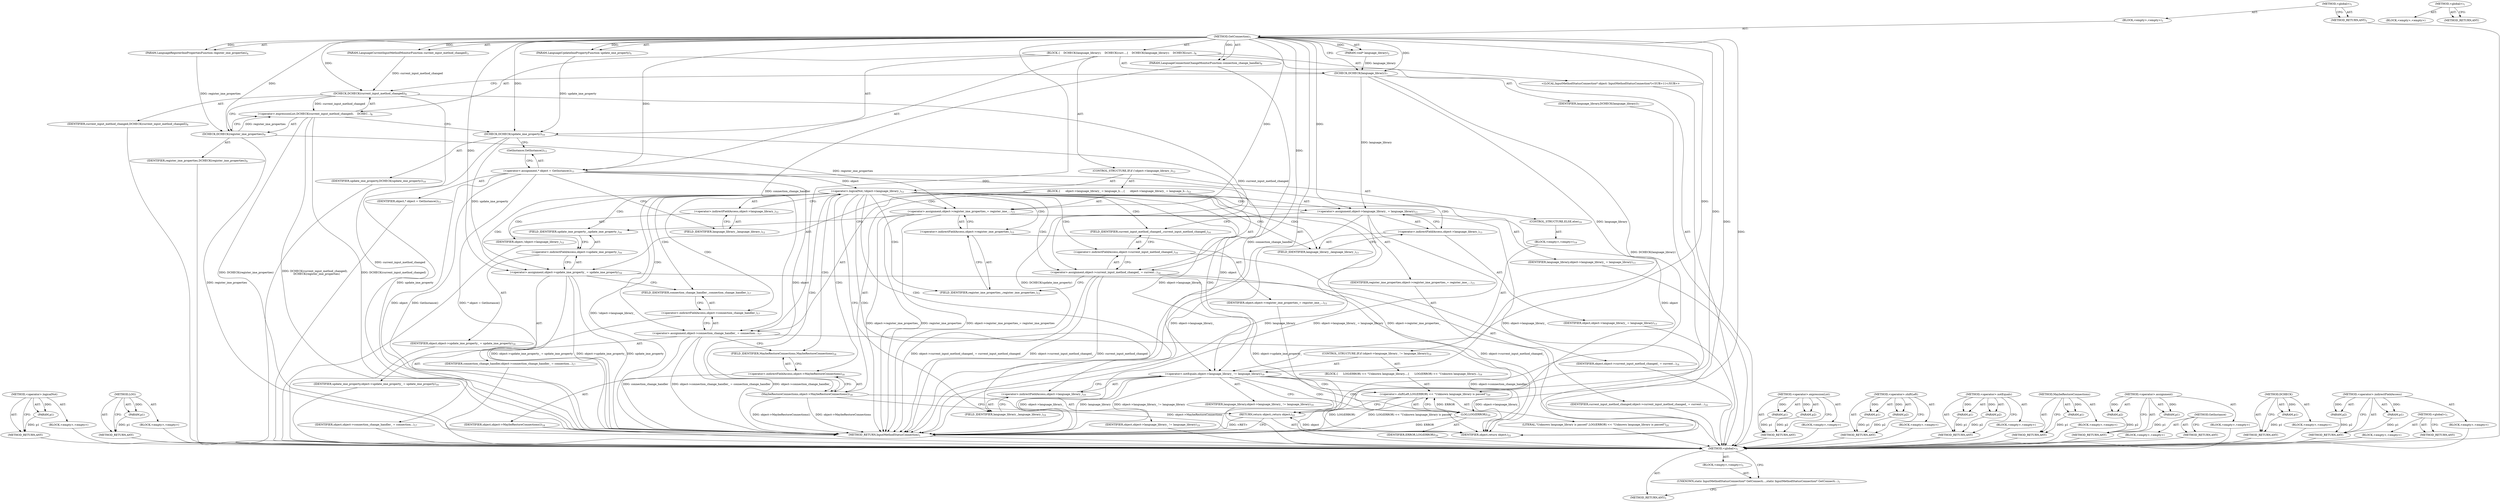 digraph "&lt;global&gt;" {
vulnerable_126 [label=<(METHOD,&lt;operator&gt;.logicalNot)>];
vulnerable_127 [label=<(PARAM,p1)>];
vulnerable_128 [label=<(BLOCK,&lt;empty&gt;,&lt;empty&gt;)>];
vulnerable_129 [label=<(METHOD_RETURN,ANY)>];
vulnerable_149 [label=<(METHOD,LOG)>];
vulnerable_150 [label=<(PARAM,p1)>];
vulnerable_151 [label=<(BLOCK,&lt;empty&gt;,&lt;empty&gt;)>];
vulnerable_152 [label=<(METHOD_RETURN,ANY)>];
vulnerable_6 [label=<(METHOD,&lt;global&gt;)<SUB>1</SUB>>];
vulnerable_7 [label=<(BLOCK,&lt;empty&gt;,&lt;empty&gt;)<SUB>1</SUB>>];
vulnerable_8 [label=<(METHOD,GetConnection)<SUB>1</SUB>>];
vulnerable_9 [label=<(PARAM,void* language_library)<SUB>2</SUB>>];
vulnerable_10 [label=<(PARAM,LanguageCurrentInputMethodMonitorFunction current_input_method_changed)<SUB>3</SUB>>];
vulnerable_11 [label=<(PARAM,LanguageRegisterImePropertiesFunction register_ime_properties)<SUB>4</SUB>>];
vulnerable_12 [label=<(PARAM,LanguageUpdateImePropertyFunction update_ime_property)<SUB>5</SUB>>];
vulnerable_13 [label=<(PARAM,LanguageConnectionChangeMonitorFunction connection_change_handler)<SUB>6</SUB>>];
vulnerable_14 [label=<(BLOCK,{
    DCHECK(language_library);
    DCHECK(curr...,{
    DCHECK(language_library);
    DCHECK(curr...)<SUB>6</SUB>>];
vulnerable_15 [label=<(DCHECK,DCHECK(language_library))<SUB>7</SUB>>];
vulnerable_16 [label=<(IDENTIFIER,language_library,DCHECK(language_library))<SUB>7</SUB>>];
vulnerable_17 [label=<(&lt;operator&gt;.expressionList,DCHECK(current_input_method_changed),
    DCHEC...)<SUB>8</SUB>>];
vulnerable_18 [label=<(DCHECK,DCHECK(current_input_method_changed))<SUB>8</SUB>>];
vulnerable_19 [label=<(IDENTIFIER,current_input_method_changed,DCHECK(current_input_method_changed))<SUB>8</SUB>>];
vulnerable_20 [label=<(DCHECK,DCHECK(register_ime_properties))<SUB>9</SUB>>];
vulnerable_21 [label=<(IDENTIFIER,register_ime_properties,DCHECK(register_ime_properties))<SUB>9</SUB>>];
vulnerable_22 [label=<(DCHECK,DCHECK(update_ime_property))<SUB>10</SUB>>];
vulnerable_23 [label=<(IDENTIFIER,update_ime_property,DCHECK(update_ime_property))<SUB>10</SUB>>];
vulnerable_24 [label="<(LOCAL,InputMethodStatusConnection* object: InputMethodStatusConnection*)<SUB>11</SUB>>"];
vulnerable_25 [label=<(&lt;operator&gt;.assignment,* object = GetInstance())<SUB>11</SUB>>];
vulnerable_26 [label=<(IDENTIFIER,object,* object = GetInstance())<SUB>11</SUB>>];
vulnerable_27 [label=<(GetInstance,GetInstance())<SUB>11</SUB>>];
vulnerable_28 [label=<(CONTROL_STRUCTURE,IF,if (!object-&gt;language_library_))<SUB>12</SUB>>];
vulnerable_29 [label=<(&lt;operator&gt;.logicalNot,!object-&gt;language_library_)<SUB>12</SUB>>];
vulnerable_30 [label=<(&lt;operator&gt;.indirectFieldAccess,object-&gt;language_library_)<SUB>12</SUB>>];
vulnerable_31 [label=<(IDENTIFIER,object,!object-&gt;language_library_)<SUB>12</SUB>>];
vulnerable_32 [label=<(FIELD_IDENTIFIER,language_library_,language_library_)<SUB>12</SUB>>];
vulnerable_33 [label=<(BLOCK,{
      object-&gt;language_library_ = language_li...,{
      object-&gt;language_library_ = language_li...)<SUB>12</SUB>>];
vulnerable_34 [label=<(&lt;operator&gt;.assignment,object-&gt;language_library_ = language_library)<SUB>13</SUB>>];
vulnerable_35 [label=<(&lt;operator&gt;.indirectFieldAccess,object-&gt;language_library_)<SUB>13</SUB>>];
vulnerable_36 [label=<(IDENTIFIER,object,object-&gt;language_library_ = language_library)<SUB>13</SUB>>];
vulnerable_37 [label=<(FIELD_IDENTIFIER,language_library_,language_library_)<SUB>13</SUB>>];
vulnerable_38 [label=<(IDENTIFIER,language_library,object-&gt;language_library_ = language_library)<SUB>13</SUB>>];
vulnerable_39 [label=<(&lt;operator&gt;.assignment,object-&gt;current_input_method_changed_ = current...)<SUB>14</SUB>>];
vulnerable_40 [label=<(&lt;operator&gt;.indirectFieldAccess,object-&gt;current_input_method_changed_)<SUB>14</SUB>>];
vulnerable_41 [label=<(IDENTIFIER,object,object-&gt;current_input_method_changed_ = current...)<SUB>14</SUB>>];
vulnerable_42 [label=<(FIELD_IDENTIFIER,current_input_method_changed_,current_input_method_changed_)<SUB>14</SUB>>];
vulnerable_43 [label=<(IDENTIFIER,current_input_method_changed,object-&gt;current_input_method_changed_ = current...)<SUB>14</SUB>>];
vulnerable_44 [label=<(&lt;operator&gt;.assignment,object-&gt;register_ime_properties_= register_ime_...)<SUB>15</SUB>>];
vulnerable_45 [label=<(&lt;operator&gt;.indirectFieldAccess,object-&gt;register_ime_properties_)<SUB>15</SUB>>];
vulnerable_46 [label=<(IDENTIFIER,object,object-&gt;register_ime_properties_= register_ime_...)<SUB>15</SUB>>];
vulnerable_47 [label=<(FIELD_IDENTIFIER,register_ime_properties_,register_ime_properties_)<SUB>15</SUB>>];
vulnerable_48 [label=<(IDENTIFIER,register_ime_properties,object-&gt;register_ime_properties_= register_ime_...)<SUB>15</SUB>>];
vulnerable_49 [label=<(&lt;operator&gt;.assignment,object-&gt;update_ime_property_ = update_ime_property)<SUB>16</SUB>>];
vulnerable_50 [label=<(&lt;operator&gt;.indirectFieldAccess,object-&gt;update_ime_property_)<SUB>16</SUB>>];
vulnerable_51 [label=<(IDENTIFIER,object,object-&gt;update_ime_property_ = update_ime_property)<SUB>16</SUB>>];
vulnerable_52 [label=<(FIELD_IDENTIFIER,update_ime_property_,update_ime_property_)<SUB>16</SUB>>];
vulnerable_53 [label=<(IDENTIFIER,update_ime_property,object-&gt;update_ime_property_ = update_ime_property)<SUB>16</SUB>>];
vulnerable_54 [label=<(&lt;operator&gt;.assignment,object-&gt;connection_change_handler_ = connection...)<SUB>17</SUB>>];
vulnerable_55 [label=<(&lt;operator&gt;.indirectFieldAccess,object-&gt;connection_change_handler_)<SUB>17</SUB>>];
vulnerable_56 [label=<(IDENTIFIER,object,object-&gt;connection_change_handler_ = connection...)<SUB>17</SUB>>];
vulnerable_57 [label=<(FIELD_IDENTIFIER,connection_change_handler_,connection_change_handler_)<SUB>17</SUB>>];
vulnerable_58 [label=<(IDENTIFIER,connection_change_handler,object-&gt;connection_change_handler_ = connection...)<SUB>17</SUB>>];
vulnerable_59 [label=<(MaybeRestoreConnections,object-&gt;MaybeRestoreConnections())<SUB>18</SUB>>];
vulnerable_60 [label=<(&lt;operator&gt;.indirectFieldAccess,object-&gt;MaybeRestoreConnections)<SUB>18</SUB>>];
vulnerable_61 [label=<(IDENTIFIER,object,object-&gt;MaybeRestoreConnections())<SUB>18</SUB>>];
vulnerable_62 [label=<(FIELD_IDENTIFIER,MaybeRestoreConnections,MaybeRestoreConnections)<SUB>18</SUB>>];
vulnerable_63 [label=<(CONTROL_STRUCTURE,ELSE,else)<SUB>19</SUB>>];
vulnerable_64 [label=<(BLOCK,&lt;empty&gt;,&lt;empty&gt;)<SUB>19</SUB>>];
vulnerable_65 [label=<(CONTROL_STRUCTURE,IF,if (object-&gt;language_library_ != language_library))<SUB>19</SUB>>];
vulnerable_66 [label=<(&lt;operator&gt;.notEquals,object-&gt;language_library_ != language_library)<SUB>19</SUB>>];
vulnerable_67 [label=<(&lt;operator&gt;.indirectFieldAccess,object-&gt;language_library_)<SUB>19</SUB>>];
vulnerable_68 [label=<(IDENTIFIER,object,object-&gt;language_library_ != language_library)<SUB>19</SUB>>];
vulnerable_69 [label=<(FIELD_IDENTIFIER,language_library_,language_library_)<SUB>19</SUB>>];
vulnerable_70 [label=<(IDENTIFIER,language_library,object-&gt;language_library_ != language_library)<SUB>19</SUB>>];
vulnerable_71 [label=<(BLOCK,{
      LOG(ERROR) &lt;&lt; &quot;Unknown language_library...,{
      LOG(ERROR) &lt;&lt; &quot;Unknown language_library...)<SUB>19</SUB>>];
vulnerable_72 [label=<(&lt;operator&gt;.shiftLeft,LOG(ERROR) &lt;&lt; &quot;Unknown language_library is passed&quot;)<SUB>20</SUB>>];
vulnerable_73 [label=<(LOG,LOG(ERROR))<SUB>20</SUB>>];
vulnerable_74 [label=<(IDENTIFIER,ERROR,LOG(ERROR))<SUB>20</SUB>>];
vulnerable_75 [label=<(LITERAL,&quot;Unknown language_library is passed&quot;,LOG(ERROR) &lt;&lt; &quot;Unknown language_library is passed&quot;)<SUB>20</SUB>>];
vulnerable_76 [label=<(RETURN,return object;,return object;)<SUB>22</SUB>>];
vulnerable_77 [label=<(IDENTIFIER,object,return object;)<SUB>22</SUB>>];
vulnerable_78 [label=<(METHOD_RETURN,InputMethodStatusConnection)<SUB>1</SUB>>];
vulnerable_80 [label=<(METHOD_RETURN,ANY)<SUB>1</SUB>>];
vulnerable_113 [label=<(METHOD,&lt;operator&gt;.expressionList)>];
vulnerable_114 [label=<(PARAM,p1)>];
vulnerable_115 [label=<(PARAM,p2)>];
vulnerable_116 [label=<(BLOCK,&lt;empty&gt;,&lt;empty&gt;)>];
vulnerable_117 [label=<(METHOD_RETURN,ANY)>];
vulnerable_144 [label=<(METHOD,&lt;operator&gt;.shiftLeft)>];
vulnerable_145 [label=<(PARAM,p1)>];
vulnerable_146 [label=<(PARAM,p2)>];
vulnerable_147 [label=<(BLOCK,&lt;empty&gt;,&lt;empty&gt;)>];
vulnerable_148 [label=<(METHOD_RETURN,ANY)>];
vulnerable_139 [label=<(METHOD,&lt;operator&gt;.notEquals)>];
vulnerable_140 [label=<(PARAM,p1)>];
vulnerable_141 [label=<(PARAM,p2)>];
vulnerable_142 [label=<(BLOCK,&lt;empty&gt;,&lt;empty&gt;)>];
vulnerable_143 [label=<(METHOD_RETURN,ANY)>];
vulnerable_135 [label=<(METHOD,MaybeRestoreConnections)>];
vulnerable_136 [label=<(PARAM,p1)>];
vulnerable_137 [label=<(BLOCK,&lt;empty&gt;,&lt;empty&gt;)>];
vulnerable_138 [label=<(METHOD_RETURN,ANY)>];
vulnerable_123 [label=<(METHOD,GetInstance)>];
vulnerable_124 [label=<(BLOCK,&lt;empty&gt;,&lt;empty&gt;)>];
vulnerable_125 [label=<(METHOD_RETURN,ANY)>];
vulnerable_118 [label=<(METHOD,&lt;operator&gt;.assignment)>];
vulnerable_119 [label=<(PARAM,p1)>];
vulnerable_120 [label=<(PARAM,p2)>];
vulnerable_121 [label=<(BLOCK,&lt;empty&gt;,&lt;empty&gt;)>];
vulnerable_122 [label=<(METHOD_RETURN,ANY)>];
vulnerable_109 [label=<(METHOD,DCHECK)>];
vulnerable_110 [label=<(PARAM,p1)>];
vulnerable_111 [label=<(BLOCK,&lt;empty&gt;,&lt;empty&gt;)>];
vulnerable_112 [label=<(METHOD_RETURN,ANY)>];
vulnerable_103 [label=<(METHOD,&lt;global&gt;)<SUB>1</SUB>>];
vulnerable_104 [label=<(BLOCK,&lt;empty&gt;,&lt;empty&gt;)>];
vulnerable_105 [label=<(METHOD_RETURN,ANY)>];
vulnerable_130 [label=<(METHOD,&lt;operator&gt;.indirectFieldAccess)>];
vulnerable_131 [label=<(PARAM,p1)>];
vulnerable_132 [label=<(PARAM,p2)>];
vulnerable_133 [label=<(BLOCK,&lt;empty&gt;,&lt;empty&gt;)>];
vulnerable_134 [label=<(METHOD_RETURN,ANY)>];
fixed_6 [label=<(METHOD,&lt;global&gt;)<SUB>1</SUB>>];
fixed_7 [label=<(BLOCK,&lt;empty&gt;,&lt;empty&gt;)<SUB>1</SUB>>];
fixed_8 [label=<(UNKNOWN,static InputMethodStatusConnection* GetConnecti...,static InputMethodStatusConnection* GetConnecti...)<SUB>1</SUB>>];
fixed_9 [label=<(METHOD_RETURN,ANY)<SUB>1</SUB>>];
fixed_14 [label=<(METHOD,&lt;global&gt;)<SUB>1</SUB>>];
fixed_15 [label=<(BLOCK,&lt;empty&gt;,&lt;empty&gt;)>];
fixed_16 [label=<(METHOD_RETURN,ANY)>];
vulnerable_126 -> vulnerable_127  [key=0, label="AST: "];
vulnerable_126 -> vulnerable_127  [key=1, label="DDG: "];
vulnerable_126 -> vulnerable_128  [key=0, label="AST: "];
vulnerable_126 -> vulnerable_129  [key=0, label="AST: "];
vulnerable_126 -> vulnerable_129  [key=1, label="CFG: "];
vulnerable_127 -> vulnerable_129  [key=0, label="DDG: p1"];
vulnerable_128 -> fixed_6  [key=0];
vulnerable_129 -> fixed_6  [key=0];
vulnerable_149 -> vulnerable_150  [key=0, label="AST: "];
vulnerable_149 -> vulnerable_150  [key=1, label="DDG: "];
vulnerable_149 -> vulnerable_151  [key=0, label="AST: "];
vulnerable_149 -> vulnerable_152  [key=0, label="AST: "];
vulnerable_149 -> vulnerable_152  [key=1, label="CFG: "];
vulnerable_150 -> vulnerable_152  [key=0, label="DDG: p1"];
vulnerable_151 -> fixed_6  [key=0];
vulnerable_152 -> fixed_6  [key=0];
vulnerable_6 -> vulnerable_7  [key=0, label="AST: "];
vulnerable_6 -> vulnerable_80  [key=0, label="AST: "];
vulnerable_6 -> vulnerable_80  [key=1, label="CFG: "];
vulnerable_7 -> vulnerable_8  [key=0, label="AST: "];
vulnerable_8 -> vulnerable_9  [key=0, label="AST: "];
vulnerable_8 -> vulnerable_9  [key=1, label="DDG: "];
vulnerable_8 -> vulnerable_10  [key=0, label="AST: "];
vulnerable_8 -> vulnerable_10  [key=1, label="DDG: "];
vulnerable_8 -> vulnerable_11  [key=0, label="AST: "];
vulnerable_8 -> vulnerable_11  [key=1, label="DDG: "];
vulnerable_8 -> vulnerable_12  [key=0, label="AST: "];
vulnerable_8 -> vulnerable_12  [key=1, label="DDG: "];
vulnerable_8 -> vulnerable_13  [key=0, label="AST: "];
vulnerable_8 -> vulnerable_13  [key=1, label="DDG: "];
vulnerable_8 -> vulnerable_14  [key=0, label="AST: "];
vulnerable_8 -> vulnerable_78  [key=0, label="AST: "];
vulnerable_8 -> vulnerable_15  [key=0, label="CFG: "];
vulnerable_8 -> vulnerable_15  [key=1, label="DDG: "];
vulnerable_8 -> vulnerable_25  [key=0, label="DDG: "];
vulnerable_8 -> vulnerable_22  [key=0, label="DDG: "];
vulnerable_8 -> vulnerable_77  [key=0, label="DDG: "];
vulnerable_8 -> vulnerable_18  [key=0, label="DDG: "];
vulnerable_8 -> vulnerable_20  [key=0, label="DDG: "];
vulnerable_8 -> vulnerable_34  [key=0, label="DDG: "];
vulnerable_8 -> vulnerable_39  [key=0, label="DDG: "];
vulnerable_8 -> vulnerable_44  [key=0, label="DDG: "];
vulnerable_8 -> vulnerable_49  [key=0, label="DDG: "];
vulnerable_8 -> vulnerable_54  [key=0, label="DDG: "];
vulnerable_8 -> vulnerable_66  [key=0, label="DDG: "];
vulnerable_8 -> vulnerable_72  [key=0, label="DDG: "];
vulnerable_8 -> vulnerable_73  [key=0, label="DDG: "];
vulnerable_9 -> vulnerable_15  [key=0, label="DDG: language_library"];
vulnerable_10 -> vulnerable_18  [key=0, label="DDG: current_input_method_changed"];
vulnerable_11 -> vulnerable_20  [key=0, label="DDG: register_ime_properties"];
vulnerable_12 -> vulnerable_22  [key=0, label="DDG: update_ime_property"];
vulnerable_13 -> vulnerable_78  [key=0, label="DDG: connection_change_handler"];
vulnerable_13 -> vulnerable_54  [key=0, label="DDG: connection_change_handler"];
vulnerable_14 -> vulnerable_15  [key=0, label="AST: "];
vulnerable_14 -> vulnerable_17  [key=0, label="AST: "];
vulnerable_14 -> vulnerable_22  [key=0, label="AST: "];
vulnerable_14 -> vulnerable_24  [key=0, label="AST: "];
vulnerable_14 -> vulnerable_25  [key=0, label="AST: "];
vulnerable_14 -> vulnerable_28  [key=0, label="AST: "];
vulnerable_14 -> vulnerable_76  [key=0, label="AST: "];
vulnerable_15 -> vulnerable_16  [key=0, label="AST: "];
vulnerable_15 -> vulnerable_18  [key=0, label="CFG: "];
vulnerable_15 -> vulnerable_78  [key=0, label="DDG: DCHECK(language_library)"];
vulnerable_15 -> vulnerable_34  [key=0, label="DDG: language_library"];
vulnerable_15 -> vulnerable_66  [key=0, label="DDG: language_library"];
vulnerable_16 -> fixed_6  [key=0];
vulnerable_17 -> vulnerable_18  [key=0, label="AST: "];
vulnerable_17 -> vulnerable_20  [key=0, label="AST: "];
vulnerable_17 -> vulnerable_22  [key=0, label="CFG: "];
vulnerable_17 -> vulnerable_78  [key=0, label="DDG: DCHECK(current_input_method_changed)"];
vulnerable_17 -> vulnerable_78  [key=1, label="DDG: DCHECK(register_ime_properties)"];
vulnerable_17 -> vulnerable_78  [key=2, label="DDG: DCHECK(current_input_method_changed),
    DCHECK(register_ime_properties)"];
vulnerable_18 -> vulnerable_19  [key=0, label="AST: "];
vulnerable_18 -> vulnerable_20  [key=0, label="CFG: "];
vulnerable_18 -> vulnerable_78  [key=0, label="DDG: current_input_method_changed"];
vulnerable_18 -> vulnerable_17  [key=0, label="DDG: current_input_method_changed"];
vulnerable_18 -> vulnerable_39  [key=0, label="DDG: current_input_method_changed"];
vulnerable_19 -> fixed_6  [key=0];
vulnerable_20 -> vulnerable_21  [key=0, label="AST: "];
vulnerable_20 -> vulnerable_17  [key=0, label="CFG: "];
vulnerable_20 -> vulnerable_17  [key=1, label="DDG: register_ime_properties"];
vulnerable_20 -> vulnerable_78  [key=0, label="DDG: register_ime_properties"];
vulnerable_20 -> vulnerable_44  [key=0, label="DDG: register_ime_properties"];
vulnerable_21 -> fixed_6  [key=0];
vulnerable_22 -> vulnerable_23  [key=0, label="AST: "];
vulnerable_22 -> vulnerable_27  [key=0, label="CFG: "];
vulnerable_22 -> vulnerable_78  [key=0, label="DDG: update_ime_property"];
vulnerable_22 -> vulnerable_78  [key=1, label="DDG: DCHECK(update_ime_property)"];
vulnerable_22 -> vulnerable_49  [key=0, label="DDG: update_ime_property"];
vulnerable_23 -> fixed_6  [key=0];
vulnerable_24 -> fixed_6  [key=0];
vulnerable_25 -> vulnerable_26  [key=0, label="AST: "];
vulnerable_25 -> vulnerable_27  [key=0, label="AST: "];
vulnerable_25 -> vulnerable_32  [key=0, label="CFG: "];
vulnerable_25 -> vulnerable_78  [key=0, label="DDG: object"];
vulnerable_25 -> vulnerable_78  [key=1, label="DDG: GetInstance()"];
vulnerable_25 -> vulnerable_78  [key=2, label="DDG: * object = GetInstance()"];
vulnerable_25 -> vulnerable_77  [key=0, label="DDG: object"];
vulnerable_25 -> vulnerable_29  [key=0, label="DDG: object"];
vulnerable_25 -> vulnerable_59  [key=0, label="DDG: object"];
vulnerable_25 -> vulnerable_66  [key=0, label="DDG: object"];
vulnerable_26 -> fixed_6  [key=0];
vulnerable_27 -> vulnerable_25  [key=0, label="CFG: "];
vulnerable_28 -> vulnerable_29  [key=0, label="AST: "];
vulnerable_28 -> vulnerable_33  [key=0, label="AST: "];
vulnerable_28 -> vulnerable_63  [key=0, label="AST: "];
vulnerable_29 -> vulnerable_30  [key=0, label="AST: "];
vulnerable_29 -> vulnerable_37  [key=0, label="CFG: "];
vulnerable_29 -> vulnerable_37  [key=1, label="CDG: "];
vulnerable_29 -> vulnerable_69  [key=0, label="CFG: "];
vulnerable_29 -> vulnerable_69  [key=1, label="CDG: "];
vulnerable_29 -> vulnerable_78  [key=0, label="DDG: !object-&gt;language_library_"];
vulnerable_29 -> vulnerable_66  [key=0, label="DDG: object-&gt;language_library_"];
vulnerable_29 -> vulnerable_66  [key=1, label="CDG: "];
vulnerable_29 -> vulnerable_47  [key=0, label="CDG: "];
vulnerable_29 -> vulnerable_34  [key=0, label="CDG: "];
vulnerable_29 -> vulnerable_49  [key=0, label="CDG: "];
vulnerable_29 -> vulnerable_60  [key=0, label="CDG: "];
vulnerable_29 -> vulnerable_42  [key=0, label="CDG: "];
vulnerable_29 -> vulnerable_57  [key=0, label="CDG: "];
vulnerable_29 -> vulnerable_52  [key=0, label="CDG: "];
vulnerable_29 -> vulnerable_67  [key=0, label="CDG: "];
vulnerable_29 -> vulnerable_45  [key=0, label="CDG: "];
vulnerable_29 -> vulnerable_40  [key=0, label="CDG: "];
vulnerable_29 -> vulnerable_50  [key=0, label="CDG: "];
vulnerable_29 -> vulnerable_59  [key=0, label="CDG: "];
vulnerable_29 -> vulnerable_44  [key=0, label="CDG: "];
vulnerable_29 -> vulnerable_35  [key=0, label="CDG: "];
vulnerable_29 -> vulnerable_55  [key=0, label="CDG: "];
vulnerable_29 -> vulnerable_54  [key=0, label="CDG: "];
vulnerable_29 -> vulnerable_62  [key=0, label="CDG: "];
vulnerable_29 -> vulnerable_39  [key=0, label="CDG: "];
vulnerable_30 -> vulnerable_31  [key=0, label="AST: "];
vulnerable_30 -> vulnerable_32  [key=0, label="AST: "];
vulnerable_30 -> vulnerable_29  [key=0, label="CFG: "];
vulnerable_31 -> fixed_6  [key=0];
vulnerable_32 -> vulnerable_30  [key=0, label="CFG: "];
vulnerable_33 -> vulnerable_34  [key=0, label="AST: "];
vulnerable_33 -> vulnerable_39  [key=0, label="AST: "];
vulnerable_33 -> vulnerable_44  [key=0, label="AST: "];
vulnerable_33 -> vulnerable_49  [key=0, label="AST: "];
vulnerable_33 -> vulnerable_54  [key=0, label="AST: "];
vulnerable_33 -> vulnerable_59  [key=0, label="AST: "];
vulnerable_34 -> vulnerable_35  [key=0, label="AST: "];
vulnerable_34 -> vulnerable_38  [key=0, label="AST: "];
vulnerable_34 -> vulnerable_42  [key=0, label="CFG: "];
vulnerable_34 -> vulnerable_78  [key=0, label="DDG: object-&gt;language_library_"];
vulnerable_34 -> vulnerable_78  [key=1, label="DDG: language_library"];
vulnerable_34 -> vulnerable_78  [key=2, label="DDG: object-&gt;language_library_ = language_library"];
vulnerable_34 -> vulnerable_77  [key=0, label="DDG: object-&gt;language_library_"];
vulnerable_35 -> vulnerable_36  [key=0, label="AST: "];
vulnerable_35 -> vulnerable_37  [key=0, label="AST: "];
vulnerable_35 -> vulnerable_34  [key=0, label="CFG: "];
vulnerable_36 -> fixed_6  [key=0];
vulnerable_37 -> vulnerable_35  [key=0, label="CFG: "];
vulnerable_38 -> fixed_6  [key=0];
vulnerable_39 -> vulnerable_40  [key=0, label="AST: "];
vulnerable_39 -> vulnerable_43  [key=0, label="AST: "];
vulnerable_39 -> vulnerable_47  [key=0, label="CFG: "];
vulnerable_39 -> vulnerable_78  [key=0, label="DDG: object-&gt;current_input_method_changed_"];
vulnerable_39 -> vulnerable_78  [key=1, label="DDG: current_input_method_changed"];
vulnerable_39 -> vulnerable_78  [key=2, label="DDG: object-&gt;current_input_method_changed_ = current_input_method_changed"];
vulnerable_39 -> vulnerable_77  [key=0, label="DDG: object-&gt;current_input_method_changed_"];
vulnerable_40 -> vulnerable_41  [key=0, label="AST: "];
vulnerable_40 -> vulnerable_42  [key=0, label="AST: "];
vulnerable_40 -> vulnerable_39  [key=0, label="CFG: "];
vulnerable_41 -> fixed_6  [key=0];
vulnerable_42 -> vulnerable_40  [key=0, label="CFG: "];
vulnerable_43 -> fixed_6  [key=0];
vulnerable_44 -> vulnerable_45  [key=0, label="AST: "];
vulnerable_44 -> vulnerable_48  [key=0, label="AST: "];
vulnerable_44 -> vulnerable_52  [key=0, label="CFG: "];
vulnerable_44 -> vulnerable_78  [key=0, label="DDG: object-&gt;register_ime_properties_"];
vulnerable_44 -> vulnerable_78  [key=1, label="DDG: register_ime_properties"];
vulnerable_44 -> vulnerable_78  [key=2, label="DDG: object-&gt;register_ime_properties_= register_ime_properties"];
vulnerable_44 -> vulnerable_77  [key=0, label="DDG: object-&gt;register_ime_properties_"];
vulnerable_45 -> vulnerable_46  [key=0, label="AST: "];
vulnerable_45 -> vulnerable_47  [key=0, label="AST: "];
vulnerable_45 -> vulnerable_44  [key=0, label="CFG: "];
vulnerable_46 -> fixed_6  [key=0];
vulnerable_47 -> vulnerable_45  [key=0, label="CFG: "];
vulnerable_48 -> fixed_6  [key=0];
vulnerable_49 -> vulnerable_50  [key=0, label="AST: "];
vulnerable_49 -> vulnerable_53  [key=0, label="AST: "];
vulnerable_49 -> vulnerable_57  [key=0, label="CFG: "];
vulnerable_49 -> vulnerable_78  [key=0, label="DDG: object-&gt;update_ime_property_"];
vulnerable_49 -> vulnerable_78  [key=1, label="DDG: update_ime_property"];
vulnerable_49 -> vulnerable_78  [key=2, label="DDG: object-&gt;update_ime_property_ = update_ime_property"];
vulnerable_49 -> vulnerable_77  [key=0, label="DDG: object-&gt;update_ime_property_"];
vulnerable_50 -> vulnerable_51  [key=0, label="AST: "];
vulnerable_50 -> vulnerable_52  [key=0, label="AST: "];
vulnerable_50 -> vulnerable_49  [key=0, label="CFG: "];
vulnerable_51 -> fixed_6  [key=0];
vulnerable_52 -> vulnerable_50  [key=0, label="CFG: "];
vulnerable_53 -> fixed_6  [key=0];
vulnerable_54 -> vulnerable_55  [key=0, label="AST: "];
vulnerable_54 -> vulnerable_58  [key=0, label="AST: "];
vulnerable_54 -> vulnerable_62  [key=0, label="CFG: "];
vulnerable_54 -> vulnerable_78  [key=0, label="DDG: object-&gt;connection_change_handler_"];
vulnerable_54 -> vulnerable_78  [key=1, label="DDG: connection_change_handler"];
vulnerable_54 -> vulnerable_78  [key=2, label="DDG: object-&gt;connection_change_handler_ = connection_change_handler"];
vulnerable_54 -> vulnerable_77  [key=0, label="DDG: object-&gt;connection_change_handler_"];
vulnerable_55 -> vulnerable_56  [key=0, label="AST: "];
vulnerable_55 -> vulnerable_57  [key=0, label="AST: "];
vulnerable_55 -> vulnerable_54  [key=0, label="CFG: "];
vulnerable_56 -> fixed_6  [key=0];
vulnerable_57 -> vulnerable_55  [key=0, label="CFG: "];
vulnerable_58 -> fixed_6  [key=0];
vulnerable_59 -> vulnerable_60  [key=0, label="AST: "];
vulnerable_59 -> vulnerable_76  [key=0, label="CFG: "];
vulnerable_59 -> vulnerable_78  [key=0, label="DDG: object-&gt;MaybeRestoreConnections"];
vulnerable_59 -> vulnerable_78  [key=1, label="DDG: object-&gt;MaybeRestoreConnections()"];
vulnerable_59 -> vulnerable_77  [key=0, label="DDG: object-&gt;MaybeRestoreConnections"];
vulnerable_60 -> vulnerable_61  [key=0, label="AST: "];
vulnerable_60 -> vulnerable_62  [key=0, label="AST: "];
vulnerable_60 -> vulnerable_59  [key=0, label="CFG: "];
vulnerable_61 -> fixed_6  [key=0];
vulnerable_62 -> vulnerable_60  [key=0, label="CFG: "];
vulnerable_63 -> vulnerable_64  [key=0, label="AST: "];
vulnerable_64 -> vulnerable_65  [key=0, label="AST: "];
vulnerable_65 -> vulnerable_66  [key=0, label="AST: "];
vulnerable_65 -> vulnerable_71  [key=0, label="AST: "];
vulnerable_66 -> vulnerable_67  [key=0, label="AST: "];
vulnerable_66 -> vulnerable_70  [key=0, label="AST: "];
vulnerable_66 -> vulnerable_73  [key=0, label="CFG: "];
vulnerable_66 -> vulnerable_73  [key=1, label="CDG: "];
vulnerable_66 -> vulnerable_76  [key=0, label="CFG: "];
vulnerable_66 -> vulnerable_78  [key=0, label="DDG: object-&gt;language_library_"];
vulnerable_66 -> vulnerable_78  [key=1, label="DDG: language_library"];
vulnerable_66 -> vulnerable_78  [key=2, label="DDG: object-&gt;language_library_ != language_library"];
vulnerable_66 -> vulnerable_77  [key=0, label="DDG: object-&gt;language_library_"];
vulnerable_66 -> vulnerable_72  [key=0, label="CDG: "];
vulnerable_67 -> vulnerable_68  [key=0, label="AST: "];
vulnerable_67 -> vulnerable_69  [key=0, label="AST: "];
vulnerable_67 -> vulnerable_66  [key=0, label="CFG: "];
vulnerable_68 -> fixed_6  [key=0];
vulnerable_69 -> vulnerable_67  [key=0, label="CFG: "];
vulnerable_70 -> fixed_6  [key=0];
vulnerable_71 -> vulnerable_72  [key=0, label="AST: "];
vulnerable_72 -> vulnerable_73  [key=0, label="AST: "];
vulnerable_72 -> vulnerable_75  [key=0, label="AST: "];
vulnerable_72 -> vulnerable_76  [key=0, label="CFG: "];
vulnerable_72 -> vulnerable_78  [key=0, label="DDG: LOG(ERROR)"];
vulnerable_72 -> vulnerable_78  [key=1, label="DDG: LOG(ERROR) &lt;&lt; &quot;Unknown language_library is passed&quot;"];
vulnerable_73 -> vulnerable_74  [key=0, label="AST: "];
vulnerable_73 -> vulnerable_72  [key=0, label="CFG: "];
vulnerable_73 -> vulnerable_72  [key=1, label="DDG: ERROR"];
vulnerable_73 -> vulnerable_78  [key=0, label="DDG: ERROR"];
vulnerable_74 -> fixed_6  [key=0];
vulnerable_75 -> fixed_6  [key=0];
vulnerable_76 -> vulnerable_77  [key=0, label="AST: "];
vulnerable_76 -> vulnerable_78  [key=0, label="CFG: "];
vulnerable_76 -> vulnerable_78  [key=1, label="DDG: &lt;RET&gt;"];
vulnerable_77 -> vulnerable_76  [key=0, label="DDG: object"];
vulnerable_78 -> fixed_6  [key=0];
vulnerable_80 -> fixed_6  [key=0];
vulnerable_113 -> vulnerable_114  [key=0, label="AST: "];
vulnerable_113 -> vulnerable_114  [key=1, label="DDG: "];
vulnerable_113 -> vulnerable_116  [key=0, label="AST: "];
vulnerable_113 -> vulnerable_115  [key=0, label="AST: "];
vulnerable_113 -> vulnerable_115  [key=1, label="DDG: "];
vulnerable_113 -> vulnerable_117  [key=0, label="AST: "];
vulnerable_113 -> vulnerable_117  [key=1, label="CFG: "];
vulnerable_114 -> vulnerable_117  [key=0, label="DDG: p1"];
vulnerable_115 -> vulnerable_117  [key=0, label="DDG: p2"];
vulnerable_116 -> fixed_6  [key=0];
vulnerable_117 -> fixed_6  [key=0];
vulnerable_144 -> vulnerable_145  [key=0, label="AST: "];
vulnerable_144 -> vulnerable_145  [key=1, label="DDG: "];
vulnerable_144 -> vulnerable_147  [key=0, label="AST: "];
vulnerable_144 -> vulnerable_146  [key=0, label="AST: "];
vulnerable_144 -> vulnerable_146  [key=1, label="DDG: "];
vulnerable_144 -> vulnerable_148  [key=0, label="AST: "];
vulnerable_144 -> vulnerable_148  [key=1, label="CFG: "];
vulnerable_145 -> vulnerable_148  [key=0, label="DDG: p1"];
vulnerable_146 -> vulnerable_148  [key=0, label="DDG: p2"];
vulnerable_147 -> fixed_6  [key=0];
vulnerable_148 -> fixed_6  [key=0];
vulnerable_139 -> vulnerable_140  [key=0, label="AST: "];
vulnerable_139 -> vulnerable_140  [key=1, label="DDG: "];
vulnerable_139 -> vulnerable_142  [key=0, label="AST: "];
vulnerable_139 -> vulnerable_141  [key=0, label="AST: "];
vulnerable_139 -> vulnerable_141  [key=1, label="DDG: "];
vulnerable_139 -> vulnerable_143  [key=0, label="AST: "];
vulnerable_139 -> vulnerable_143  [key=1, label="CFG: "];
vulnerable_140 -> vulnerable_143  [key=0, label="DDG: p1"];
vulnerable_141 -> vulnerable_143  [key=0, label="DDG: p2"];
vulnerable_142 -> fixed_6  [key=0];
vulnerable_143 -> fixed_6  [key=0];
vulnerable_135 -> vulnerable_136  [key=0, label="AST: "];
vulnerable_135 -> vulnerable_136  [key=1, label="DDG: "];
vulnerable_135 -> vulnerable_137  [key=0, label="AST: "];
vulnerable_135 -> vulnerable_138  [key=0, label="AST: "];
vulnerable_135 -> vulnerable_138  [key=1, label="CFG: "];
vulnerable_136 -> vulnerable_138  [key=0, label="DDG: p1"];
vulnerable_137 -> fixed_6  [key=0];
vulnerable_138 -> fixed_6  [key=0];
vulnerable_123 -> vulnerable_124  [key=0, label="AST: "];
vulnerable_123 -> vulnerable_125  [key=0, label="AST: "];
vulnerable_123 -> vulnerable_125  [key=1, label="CFG: "];
vulnerable_124 -> fixed_6  [key=0];
vulnerable_125 -> fixed_6  [key=0];
vulnerable_118 -> vulnerable_119  [key=0, label="AST: "];
vulnerable_118 -> vulnerable_119  [key=1, label="DDG: "];
vulnerable_118 -> vulnerable_121  [key=0, label="AST: "];
vulnerable_118 -> vulnerable_120  [key=0, label="AST: "];
vulnerable_118 -> vulnerable_120  [key=1, label="DDG: "];
vulnerable_118 -> vulnerable_122  [key=0, label="AST: "];
vulnerable_118 -> vulnerable_122  [key=1, label="CFG: "];
vulnerable_119 -> vulnerable_122  [key=0, label="DDG: p1"];
vulnerable_120 -> vulnerable_122  [key=0, label="DDG: p2"];
vulnerable_121 -> fixed_6  [key=0];
vulnerable_122 -> fixed_6  [key=0];
vulnerable_109 -> vulnerable_110  [key=0, label="AST: "];
vulnerable_109 -> vulnerable_110  [key=1, label="DDG: "];
vulnerable_109 -> vulnerable_111  [key=0, label="AST: "];
vulnerable_109 -> vulnerable_112  [key=0, label="AST: "];
vulnerable_109 -> vulnerable_112  [key=1, label="CFG: "];
vulnerable_110 -> vulnerable_112  [key=0, label="DDG: p1"];
vulnerable_111 -> fixed_6  [key=0];
vulnerable_112 -> fixed_6  [key=0];
vulnerable_103 -> vulnerable_104  [key=0, label="AST: "];
vulnerable_103 -> vulnerable_105  [key=0, label="AST: "];
vulnerable_103 -> vulnerable_105  [key=1, label="CFG: "];
vulnerable_104 -> fixed_6  [key=0];
vulnerable_105 -> fixed_6  [key=0];
vulnerable_130 -> vulnerable_131  [key=0, label="AST: "];
vulnerable_130 -> vulnerable_131  [key=1, label="DDG: "];
vulnerable_130 -> vulnerable_133  [key=0, label="AST: "];
vulnerable_130 -> vulnerable_132  [key=0, label="AST: "];
vulnerable_130 -> vulnerable_132  [key=1, label="DDG: "];
vulnerable_130 -> vulnerable_134  [key=0, label="AST: "];
vulnerable_130 -> vulnerable_134  [key=1, label="CFG: "];
vulnerable_131 -> vulnerable_134  [key=0, label="DDG: p1"];
vulnerable_132 -> vulnerable_134  [key=0, label="DDG: p2"];
vulnerable_133 -> fixed_6  [key=0];
vulnerable_134 -> fixed_6  [key=0];
fixed_6 -> fixed_7  [key=0, label="AST: "];
fixed_6 -> fixed_9  [key=0, label="AST: "];
fixed_6 -> fixed_8  [key=0, label="CFG: "];
fixed_7 -> fixed_8  [key=0, label="AST: "];
fixed_8 -> fixed_9  [key=0, label="CFG: "];
fixed_14 -> fixed_15  [key=0, label="AST: "];
fixed_14 -> fixed_16  [key=0, label="AST: "];
fixed_14 -> fixed_16  [key=1, label="CFG: "];
}

